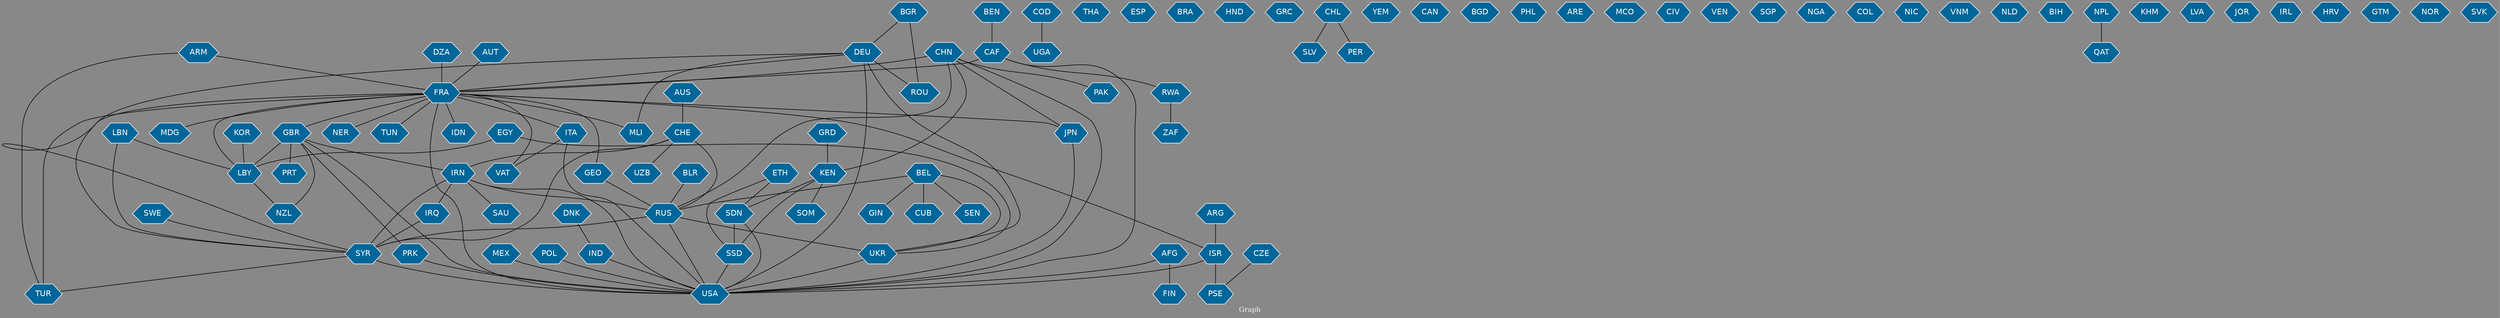 // Countries together in item graph
graph {
	graph [bgcolor="#888888" fontcolor=white fontsize=12 label="Graph" outputorder=edgesfirst overlap=prism]
	node [color=white fillcolor="#006699" fontcolor=white fontname=Helvetica shape=hexagon style=filled]
	edge [arrowhead=open color=black fontcolor=white fontname=Courier fontsize=12]
		USA [label=USA]
		JPN [label=JPN]
		UKR [label=UKR]
		IRQ [label=IRQ]
		TUN [label=TUN]
		EGY [label=EGY]
		FRA [label=FRA]
		COD [label=COD]
		SYR [label=SYR]
		CHE [label=CHE]
		PAK [label=PAK]
		ISR [label=ISR]
		THA [label=THA]
		ESP [label=ESP]
		SSD [label=SSD]
		SDN [label=SDN]
		IND [label=IND]
		UGA [label=UGA]
		IDN [label=IDN]
		LBN [label=LBN]
		AFG [label=AFG]
		CAF [label=CAF]
		BRA [label=BRA]
		PRK [label=PRK]
		HND [label=HND]
		CHN [label=CHN]
		DEU [label=DEU]
		BEN [label=BEN]
		GRC [label=GRC]
		SWE [label=SWE]
		VAT [label=VAT]
		TUR [label=TUR]
		GBR [label=GBR]
		ITA [label=ITA]
		SLV [label=SLV]
		CHL [label=CHL]
		DZA [label=DZA]
		YEM [label=YEM]
		CUB [label=CUB]
		MLI [label=MLI]
		RUS [label=RUS]
		MDG [label=MDG]
		IRN [label=IRN]
		LBY [label=LBY]
		CAN [label=CAN]
		BGD [label=BGD]
		AUS [label=AUS]
		ARG [label=ARG]
		AUT [label=AUT]
		BEL [label=BEL]
		PHL [label=PHL]
		KEN [label=KEN]
		CZE [label=CZE]
		PSE [label=PSE]
		ARE [label=ARE]
		NZL [label=NZL]
		MEX [label=MEX]
		ARM [label=ARM]
		ZAF [label=ZAF]
		RWA [label=RWA]
		KOR [label=KOR]
		DNK [label=DNK]
		MCO [label=MCO]
		CIV [label=CIV]
		VEN [label=VEN]
		SGP [label=SGP]
		NGA [label=NGA]
		UZB [label=UZB]
		COL [label=COL]
		NIC [label=NIC]
		SEN [label=SEN]
		VNM [label=VNM]
		NLD [label=NLD]
		BIH [label=BIH]
		QAT [label=QAT]
		NPL [label=NPL]
		SAU [label=SAU]
		GEO [label=GEO]
		KHM [label=KHM]
		BGR [label=BGR]
		ROU [label=ROU]
		GIN [label=GIN]
		BLR [label=BLR]
		LVA [label=LVA]
		GRD [label=GRD]
		PRT [label=PRT]
		JOR [label=JOR]
		NER [label=NER]
		ETH [label=ETH]
		SOM [label=SOM]
		IRL [label=IRL]
		HRV [label=HRV]
		GTM [label=GTM]
		NOR [label=NOR]
		SVK [label=SVK]
		POL [label=POL]
		PER [label=PER]
		FIN [label=FIN]
			FRA -- IDN [weight=3]
			GBR -- IRN [weight=1]
			SYR -- TUR [weight=4]
			CZE -- PSE [weight=3]
			CHE -- RUS [weight=1]
			CAF -- FRA [weight=9]
			CHE -- SYR [weight=30]
			ARM -- TUR [weight=1]
			EGY -- UKR [weight=1]
			CHN -- KEN [weight=1]
			GBR -- PRT [weight=1]
			AFG -- USA [weight=1]
			KEN -- SDN [weight=1]
			DEU -- ROU [weight=1]
			SDN -- SSD [weight=18]
			CAF -- USA [weight=2]
			ETH -- SDN [weight=1]
			FRA -- MLI [weight=7]
			BEL -- SEN [weight=1]
			PRK -- USA [weight=1]
			DEU -- SYR [weight=1]
			BEL -- GIN [weight=1]
			FRA -- GEO [weight=1]
			JPN -- USA [weight=1]
			AFG -- FIN [weight=1]
			CHN -- USA [weight=2]
			RUS -- SYR [weight=2]
			BLR -- RUS [weight=1]
			IND -- USA [weight=2]
			AUS -- CHE [weight=1]
			GBR -- LBY [weight=1]
			DZA -- FRA [weight=3]
			GBR -- USA [weight=1]
			LBY -- NZL [weight=1]
			CHN -- JPN [weight=2]
			BEL -- CUB [weight=1]
			LBN -- SYR [weight=1]
			UKR -- USA [weight=2]
			IRQ -- SYR [weight=1]
			KOR -- LBY [weight=1]
			CHN -- FRA [weight=2]
			ISR -- USA [weight=5]
			LBN -- LBY [weight=1]
			KEN -- SOM [weight=1]
			IRN -- SYR [weight=4]
			BEL -- RUS [weight=1]
			POL -- USA [weight=1]
			GRD -- KEN [weight=1]
			IRN -- RUS [weight=1]
			FRA -- USA [weight=5]
			DEU -- FRA [weight=1]
			ISR -- PSE [weight=4]
			FRA -- GBR [weight=9]
			IRN -- IRQ [weight=1]
			SWE -- SYR [weight=1]
			CHL -- PER [weight=1]
			CHN -- RUS [weight=1]
			CHE -- IRN [weight=4]
			ETH -- SSD [weight=1]
			FRA -- JPN [weight=1]
			BGR -- DEU [weight=1]
			SSD -- USA [weight=3]
			ARG -- ISR [weight=1]
			RUS -- UKR [weight=5]
			ITA -- USA [weight=1]
			IRN -- USA [weight=2]
			IRN -- SAU [weight=1]
			BEN -- CAF [weight=4]
			EGY -- LBY [weight=2]
			ARM -- FRA [weight=1]
			FRA -- SYR [weight=7]
			BEL -- UKR [weight=1]
			SDN -- USA [weight=3]
			GEO -- RUS [weight=1]
			GBR -- PRK [weight=1]
			MEX -- USA [weight=1]
			SYR -- USA [weight=3]
			DEU -- UKR [weight=1]
			GBR -- NZL [weight=1]
			AUT -- FRA [weight=1]
			CHE -- UZB [weight=1]
			CAF -- RWA [weight=1]
			COD -- UGA [weight=2]
			NPL -- QAT [weight=1]
			FRA -- VAT [weight=5]
			DNK -- IND [weight=1]
			FRA -- TUR [weight=8]
			FRA -- MDG [weight=1]
			RWA -- ZAF [weight=1]
			CHL -- SLV [weight=1]
			ITA -- VAT [weight=1]
			RUS -- USA [weight=5]
			DEU -- USA [weight=3]
			BGR -- ROU [weight=2]
			FRA -- ITA [weight=4]
			FRA -- NER [weight=1]
			KEN -- SSD [weight=1]
			FRA -- ISR [weight=1]
			CHN -- PAK [weight=1]
			FRA -- TUN [weight=1]
			FRA -- LBY [weight=1]
			DEU -- MLI [weight=2]
}